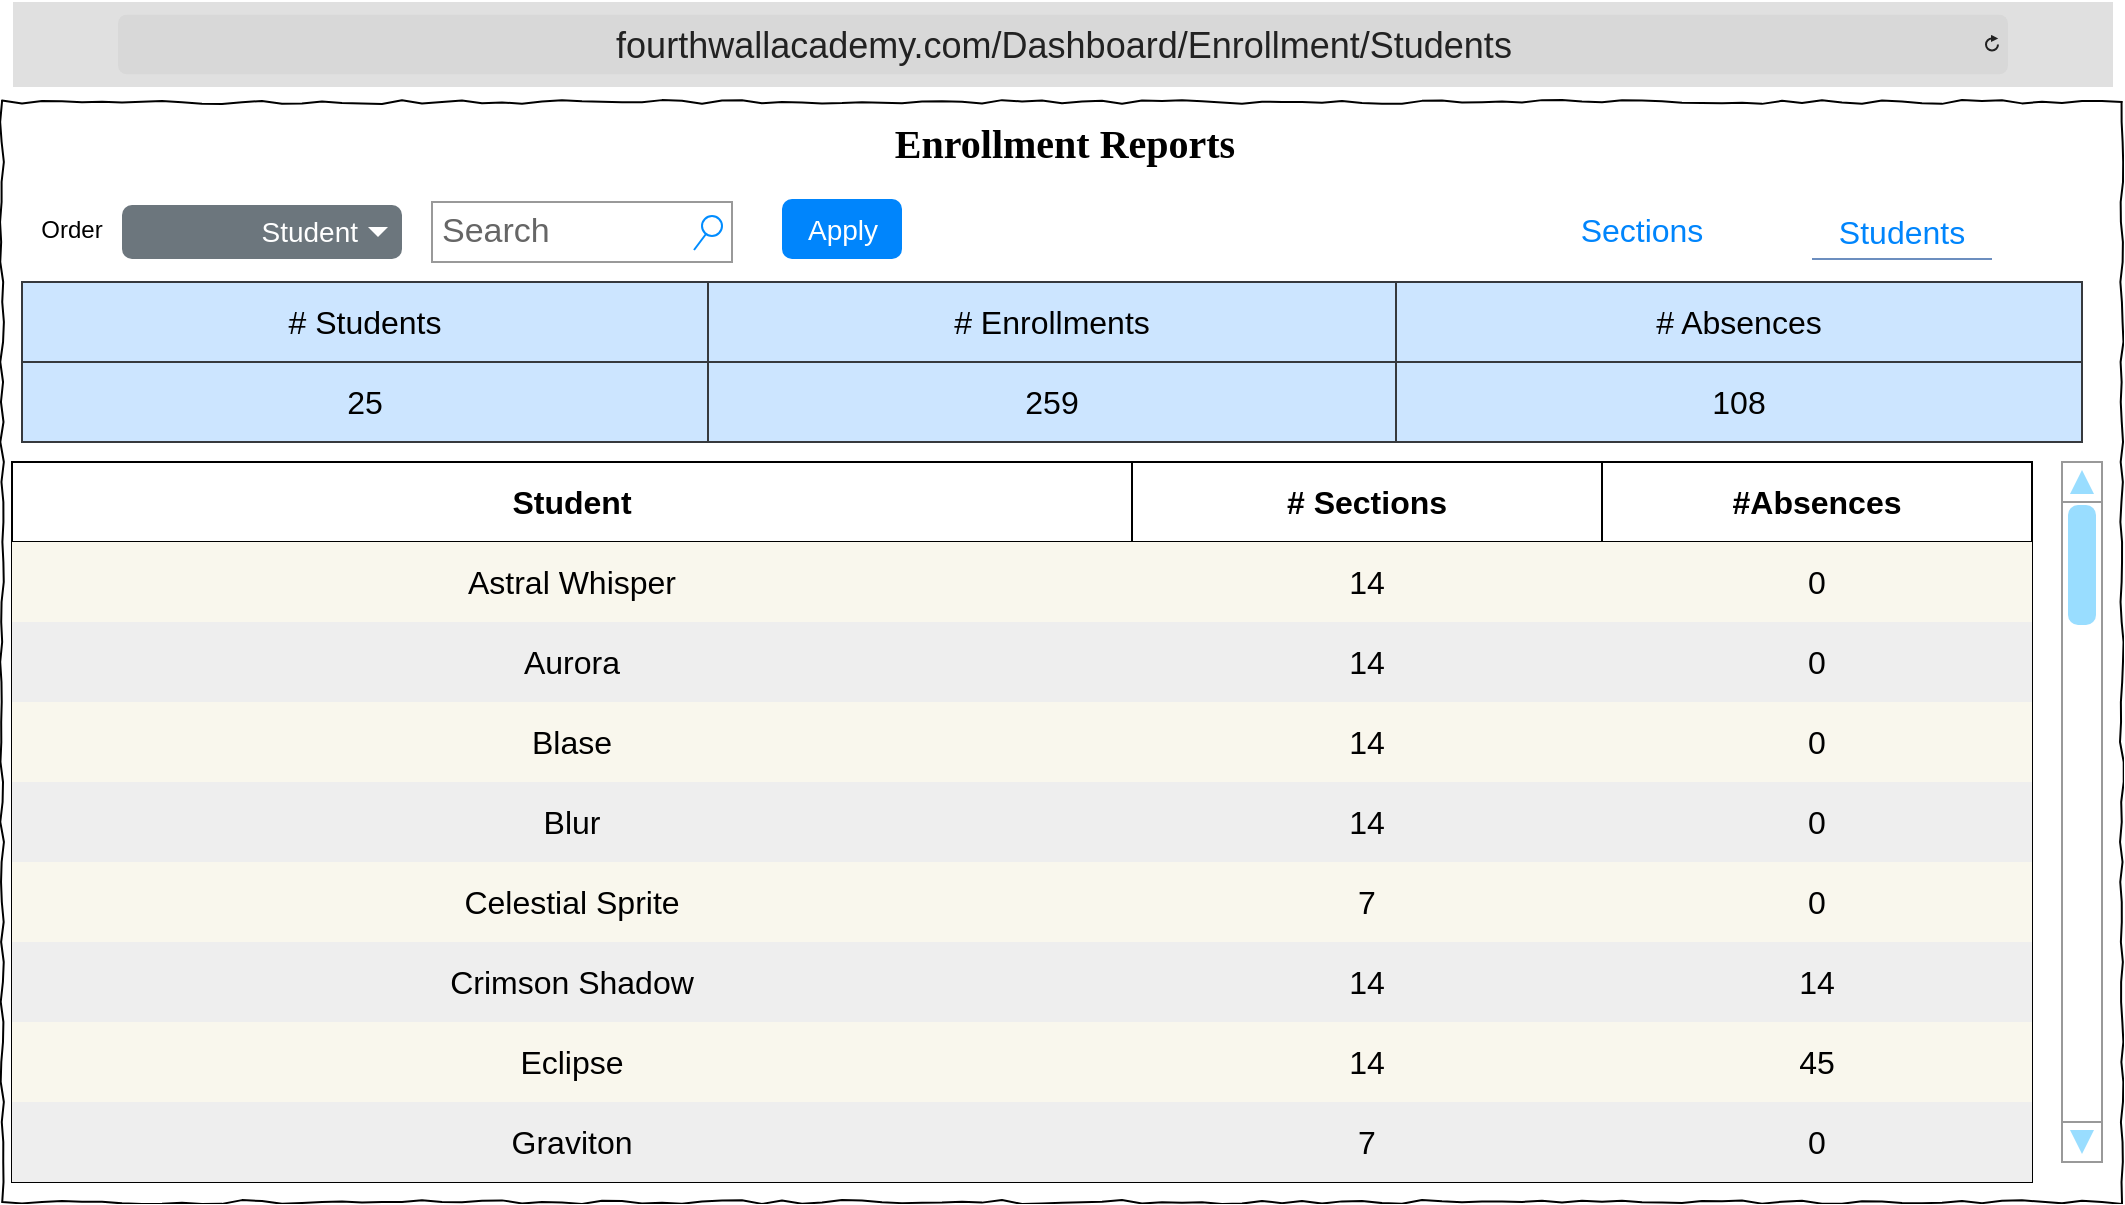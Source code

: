 <mxfile version="26.0.2">
  <diagram name="Page-1" id="03018318-947c-dd8e-b7a3-06fadd420f32">
    <mxGraphModel dx="3354" dy="1258" grid="1" gridSize="10" guides="1" tooltips="1" connect="1" arrows="1" fold="1" page="1" pageScale="1" pageWidth="1100" pageHeight="850" background="none" math="0" shadow="0">
      <root>
        <mxCell id="0" />
        <mxCell id="1" parent="0" />
        <mxCell id="677b7b8949515195-1" value="" style="whiteSpace=wrap;html=1;rounded=0;shadow=0;labelBackgroundColor=none;strokeColor=#000000;strokeWidth=1;fillColor=none;fontFamily=Verdana;fontSize=12;fontColor=#000000;align=center;comic=1;" parent="1" vertex="1">
          <mxGeometry x="20" y="70" width="1060" height="550" as="geometry" />
        </mxCell>
        <mxCell id="3aGJddo-5EH4ExrnTLLF-4" value="&lt;font face=&quot;Tahoma&quot; style=&quot;font-size: 20px;&quot;&gt;Enrollment Reports&lt;/font&gt;" style="text;strokeColor=none;fillColor=none;html=1;fontSize=24;fontStyle=1;verticalAlign=middle;align=center;" parent="1" vertex="1">
          <mxGeometry x="440.5" y="70" width="220" height="40" as="geometry" />
        </mxCell>
        <mxCell id="b_-qBEc8-tPpr0zeS2S6-1" value="&lt;font style=&quot;font-size: 18px;&quot;&gt;fourthwallacademy.com/Dashboard/Enrollment/Students&lt;/font&gt;" style="html=1;strokeWidth=1;shadow=0;dashed=0;shape=mxgraph.ios7ui.url;fillColor=#e0e0e0;strokeColor=#c0c0c0;buttonText=;strokeColor2=#222222;fontColor=#222222;fontSize=8;spacingTop=2;align=center;whiteSpace=wrap;" parent="1" vertex="1">
          <mxGeometry x="25.5" y="20" width="1050" height="42.5" as="geometry" />
        </mxCell>
        <mxCell id="ZwHE_Ob0DUc1sspuv7PX-6" value="Apply" style="html=1;shadow=0;dashed=0;shape=mxgraph.bootstrap.rrect;rSize=5;fillColor=#0085FC;strokeColor=none;align=center;spacing=15;fontSize=14;fontColor=#ffffff;sketch=0;" parent="1" vertex="1">
          <mxGeometry x="410" y="118.5" width="60" height="30" as="geometry" />
        </mxCell>
        <mxCell id="ZwHE_Ob0DUc1sspuv7PX-15" value="Order" style="text;html=1;align=center;verticalAlign=middle;whiteSpace=wrap;rounded=0;" parent="1" vertex="1">
          <mxGeometry x="25" y="118.5" width="60" height="30" as="geometry" />
        </mxCell>
        <mxCell id="ZwHE_Ob0DUc1sspuv7PX-16" value="Student" style="html=1;shadow=0;dashed=0;shape=mxgraph.bootstrap.rrect;rSize=5;strokeColor=none;strokeWidth=1;fillColor=#6C767D;fontColor=#ffffff;whiteSpace=wrap;align=right;verticalAlign=middle;fontStyle=0;fontSize=14;spacingRight=20;" parent="1" vertex="1">
          <mxGeometry x="80" y="121.5" width="140" height="27" as="geometry" />
        </mxCell>
        <mxCell id="ZwHE_Ob0DUc1sspuv7PX-17" value="" style="shape=triangle;direction=south;fillColor=#ffffff;strokeColor=none;perimeter=none;" parent="ZwHE_Ob0DUc1sspuv7PX-16" vertex="1">
          <mxGeometry x="1" y="0.5" width="10" height="5" relative="1" as="geometry">
            <mxPoint x="-17" y="-2.5" as="offset" />
          </mxGeometry>
        </mxCell>
        <mxCell id="MvRHuvZ1edDw_HGWbF9z-1" value="" style="shape=table;startSize=0;container=1;collapsible=0;childLayout=tableLayout;fontSize=16;" parent="1" vertex="1">
          <mxGeometry x="25" y="250" width="1010" height="360" as="geometry" />
        </mxCell>
        <mxCell id="MvRHuvZ1edDw_HGWbF9z-2" value="" style="shape=tableRow;horizontal=0;startSize=0;swimlaneHead=0;swimlaneBody=0;strokeColor=inherit;top=0;left=0;bottom=0;right=0;collapsible=0;dropTarget=0;fillColor=none;points=[[0,0.5],[1,0.5]];portConstraint=eastwest;fontSize=16;" parent="MvRHuvZ1edDw_HGWbF9z-1" vertex="1">
          <mxGeometry width="1010" height="40" as="geometry" />
        </mxCell>
        <mxCell id="MvRHuvZ1edDw_HGWbF9z-3" value="&lt;b&gt;Student&lt;/b&gt;" style="shape=partialRectangle;html=1;whiteSpace=wrap;connectable=0;strokeColor=inherit;overflow=hidden;fillColor=none;top=0;left=0;bottom=0;right=0;pointerEvents=1;fontSize=16;" parent="MvRHuvZ1edDw_HGWbF9z-2" vertex="1">
          <mxGeometry width="560" height="40" as="geometry">
            <mxRectangle width="560" height="40" as="alternateBounds" />
          </mxGeometry>
        </mxCell>
        <mxCell id="MvRHuvZ1edDw_HGWbF9z-5" value="&lt;b&gt;# Sections&lt;/b&gt;" style="shape=partialRectangle;html=1;whiteSpace=wrap;connectable=0;strokeColor=inherit;overflow=hidden;fillColor=none;top=0;left=0;bottom=0;right=0;pointerEvents=1;fontSize=16;" parent="MvRHuvZ1edDw_HGWbF9z-2" vertex="1">
          <mxGeometry x="560" width="235" height="40" as="geometry">
            <mxRectangle width="235" height="40" as="alternateBounds" />
          </mxGeometry>
        </mxCell>
        <mxCell id="MvRHuvZ1edDw_HGWbF9z-14" value="&lt;b&gt;#Absences&lt;/b&gt;" style="shape=partialRectangle;html=1;whiteSpace=wrap;connectable=0;strokeColor=inherit;overflow=hidden;fillColor=none;top=0;left=0;bottom=0;right=0;pointerEvents=1;fontSize=16;" parent="MvRHuvZ1edDw_HGWbF9z-2" vertex="1">
          <mxGeometry x="795" width="215" height="40" as="geometry">
            <mxRectangle width="215" height="40" as="alternateBounds" />
          </mxGeometry>
        </mxCell>
        <mxCell id="MvRHuvZ1edDw_HGWbF9z-6" value="" style="shape=tableRow;horizontal=0;startSize=0;swimlaneHead=0;swimlaneBody=0;strokeColor=inherit;top=0;left=0;bottom=0;right=0;collapsible=0;dropTarget=0;fillColor=none;points=[[0,0.5],[1,0.5]];portConstraint=eastwest;fontSize=16;" parent="MvRHuvZ1edDw_HGWbF9z-1" vertex="1">
          <mxGeometry y="40" width="1010" height="40" as="geometry" />
        </mxCell>
        <mxCell id="MvRHuvZ1edDw_HGWbF9z-7" value="Astral Whisper" style="shape=partialRectangle;html=1;whiteSpace=wrap;connectable=0;strokeColor=#36393d;overflow=hidden;fillColor=#f9f7ed;top=0;left=0;bottom=0;right=0;pointerEvents=1;fontSize=16;" parent="MvRHuvZ1edDw_HGWbF9z-6" vertex="1">
          <mxGeometry width="560" height="40" as="geometry">
            <mxRectangle width="560" height="40" as="alternateBounds" />
          </mxGeometry>
        </mxCell>
        <mxCell id="MvRHuvZ1edDw_HGWbF9z-9" value="14" style="shape=partialRectangle;html=1;whiteSpace=wrap;connectable=0;strokeColor=#36393d;overflow=hidden;fillColor=#f9f7ed;top=0;left=0;bottom=0;right=0;pointerEvents=1;fontSize=16;" parent="MvRHuvZ1edDw_HGWbF9z-6" vertex="1">
          <mxGeometry x="560" width="235" height="40" as="geometry">
            <mxRectangle width="235" height="40" as="alternateBounds" />
          </mxGeometry>
        </mxCell>
        <mxCell id="MvRHuvZ1edDw_HGWbF9z-15" value="0" style="shape=partialRectangle;html=1;whiteSpace=wrap;connectable=0;strokeColor=#36393d;overflow=hidden;fillColor=#f9f7ed;top=0;left=0;bottom=0;right=0;pointerEvents=1;fontSize=16;" parent="MvRHuvZ1edDw_HGWbF9z-6" vertex="1">
          <mxGeometry x="795" width="215" height="40" as="geometry">
            <mxRectangle width="215" height="40" as="alternateBounds" />
          </mxGeometry>
        </mxCell>
        <mxCell id="MvRHuvZ1edDw_HGWbF9z-51" style="shape=tableRow;horizontal=0;startSize=0;swimlaneHead=0;swimlaneBody=0;strokeColor=inherit;top=0;left=0;bottom=0;right=0;collapsible=0;dropTarget=0;fillColor=none;points=[[0,0.5],[1,0.5]];portConstraint=eastwest;fontSize=16;" parent="MvRHuvZ1edDw_HGWbF9z-1" vertex="1">
          <mxGeometry y="80" width="1010" height="40" as="geometry" />
        </mxCell>
        <mxCell id="MvRHuvZ1edDw_HGWbF9z-52" value="Aurora" style="shape=partialRectangle;html=1;whiteSpace=wrap;connectable=0;strokeColor=#36393d;overflow=hidden;fillColor=#eeeeee;top=0;left=0;bottom=0;right=0;pointerEvents=1;fontSize=16;" parent="MvRHuvZ1edDw_HGWbF9z-51" vertex="1">
          <mxGeometry width="560" height="40" as="geometry">
            <mxRectangle width="560" height="40" as="alternateBounds" />
          </mxGeometry>
        </mxCell>
        <mxCell id="MvRHuvZ1edDw_HGWbF9z-54" value="14" style="shape=partialRectangle;html=1;whiteSpace=wrap;connectable=0;strokeColor=#36393d;overflow=hidden;fillColor=#eeeeee;top=0;left=0;bottom=0;right=0;pointerEvents=1;fontSize=16;" parent="MvRHuvZ1edDw_HGWbF9z-51" vertex="1">
          <mxGeometry x="560" width="235" height="40" as="geometry">
            <mxRectangle width="235" height="40" as="alternateBounds" />
          </mxGeometry>
        </mxCell>
        <mxCell id="MvRHuvZ1edDw_HGWbF9z-55" value="0" style="shape=partialRectangle;html=1;whiteSpace=wrap;connectable=0;strokeColor=#36393d;overflow=hidden;fillColor=#eeeeee;top=0;left=0;bottom=0;right=0;pointerEvents=1;fontSize=16;" parent="MvRHuvZ1edDw_HGWbF9z-51" vertex="1">
          <mxGeometry x="795" width="215" height="40" as="geometry">
            <mxRectangle width="215" height="40" as="alternateBounds" />
          </mxGeometry>
        </mxCell>
        <mxCell id="MvRHuvZ1edDw_HGWbF9z-44" style="shape=tableRow;horizontal=0;startSize=0;swimlaneHead=0;swimlaneBody=0;strokeColor=inherit;top=0;left=0;bottom=0;right=0;collapsible=0;dropTarget=0;fillColor=none;points=[[0,0.5],[1,0.5]];portConstraint=eastwest;fontSize=16;" parent="MvRHuvZ1edDw_HGWbF9z-1" vertex="1">
          <mxGeometry y="120" width="1010" height="40" as="geometry" />
        </mxCell>
        <mxCell id="MvRHuvZ1edDw_HGWbF9z-45" value="Blase" style="shape=partialRectangle;html=1;whiteSpace=wrap;connectable=0;strokeColor=#36393d;overflow=hidden;fillColor=#f9f7ed;top=0;left=0;bottom=0;right=0;pointerEvents=1;fontSize=16;" parent="MvRHuvZ1edDw_HGWbF9z-44" vertex="1">
          <mxGeometry width="560" height="40" as="geometry">
            <mxRectangle width="560" height="40" as="alternateBounds" />
          </mxGeometry>
        </mxCell>
        <mxCell id="MvRHuvZ1edDw_HGWbF9z-47" value="14" style="shape=partialRectangle;html=1;whiteSpace=wrap;connectable=0;strokeColor=#36393d;overflow=hidden;fillColor=#f9f7ed;top=0;left=0;bottom=0;right=0;pointerEvents=1;fontSize=16;" parent="MvRHuvZ1edDw_HGWbF9z-44" vertex="1">
          <mxGeometry x="560" width="235" height="40" as="geometry">
            <mxRectangle width="235" height="40" as="alternateBounds" />
          </mxGeometry>
        </mxCell>
        <mxCell id="MvRHuvZ1edDw_HGWbF9z-48" value="0" style="shape=partialRectangle;html=1;whiteSpace=wrap;connectable=0;strokeColor=#36393d;overflow=hidden;fillColor=#f9f7ed;top=0;left=0;bottom=0;right=0;pointerEvents=1;fontSize=16;" parent="MvRHuvZ1edDw_HGWbF9z-44" vertex="1">
          <mxGeometry x="795" width="215" height="40" as="geometry">
            <mxRectangle width="215" height="40" as="alternateBounds" />
          </mxGeometry>
        </mxCell>
        <mxCell id="MvRHuvZ1edDw_HGWbF9z-37" style="shape=tableRow;horizontal=0;startSize=0;swimlaneHead=0;swimlaneBody=0;strokeColor=inherit;top=0;left=0;bottom=0;right=0;collapsible=0;dropTarget=0;fillColor=none;points=[[0,0.5],[1,0.5]];portConstraint=eastwest;fontSize=16;" parent="MvRHuvZ1edDw_HGWbF9z-1" vertex="1">
          <mxGeometry y="160" width="1010" height="40" as="geometry" />
        </mxCell>
        <mxCell id="MvRHuvZ1edDw_HGWbF9z-38" value="Blur" style="shape=partialRectangle;html=1;whiteSpace=wrap;connectable=0;strokeColor=#36393d;overflow=hidden;fillColor=#eeeeee;top=0;left=0;bottom=0;right=0;pointerEvents=1;fontSize=16;" parent="MvRHuvZ1edDw_HGWbF9z-37" vertex="1">
          <mxGeometry width="560" height="40" as="geometry">
            <mxRectangle width="560" height="40" as="alternateBounds" />
          </mxGeometry>
        </mxCell>
        <mxCell id="MvRHuvZ1edDw_HGWbF9z-40" value="14" style="shape=partialRectangle;html=1;whiteSpace=wrap;connectable=0;strokeColor=#36393d;overflow=hidden;fillColor=#eeeeee;top=0;left=0;bottom=0;right=0;pointerEvents=1;fontSize=16;" parent="MvRHuvZ1edDw_HGWbF9z-37" vertex="1">
          <mxGeometry x="560" width="235" height="40" as="geometry">
            <mxRectangle width="235" height="40" as="alternateBounds" />
          </mxGeometry>
        </mxCell>
        <mxCell id="MvRHuvZ1edDw_HGWbF9z-41" value="0" style="shape=partialRectangle;html=1;whiteSpace=wrap;connectable=0;strokeColor=#36393d;overflow=hidden;fillColor=#eeeeee;top=0;left=0;bottom=0;right=0;pointerEvents=1;fontSize=16;" parent="MvRHuvZ1edDw_HGWbF9z-37" vertex="1">
          <mxGeometry x="795" width="215" height="40" as="geometry">
            <mxRectangle width="215" height="40" as="alternateBounds" />
          </mxGeometry>
        </mxCell>
        <mxCell id="MvRHuvZ1edDw_HGWbF9z-30" style="shape=tableRow;horizontal=0;startSize=0;swimlaneHead=0;swimlaneBody=0;strokeColor=inherit;top=0;left=0;bottom=0;right=0;collapsible=0;dropTarget=0;fillColor=none;points=[[0,0.5],[1,0.5]];portConstraint=eastwest;fontSize=16;" parent="MvRHuvZ1edDw_HGWbF9z-1" vertex="1">
          <mxGeometry y="200" width="1010" height="40" as="geometry" />
        </mxCell>
        <mxCell id="MvRHuvZ1edDw_HGWbF9z-31" value="Celestial Sprite" style="shape=partialRectangle;html=1;whiteSpace=wrap;connectable=0;strokeColor=#36393d;overflow=hidden;fillColor=#f9f7ed;top=0;left=0;bottom=0;right=0;pointerEvents=1;fontSize=16;" parent="MvRHuvZ1edDw_HGWbF9z-30" vertex="1">
          <mxGeometry width="560" height="40" as="geometry">
            <mxRectangle width="560" height="40" as="alternateBounds" />
          </mxGeometry>
        </mxCell>
        <mxCell id="MvRHuvZ1edDw_HGWbF9z-33" value="7" style="shape=partialRectangle;html=1;whiteSpace=wrap;connectable=0;strokeColor=#36393d;overflow=hidden;fillColor=#f9f7ed;top=0;left=0;bottom=0;right=0;pointerEvents=1;fontSize=16;" parent="MvRHuvZ1edDw_HGWbF9z-30" vertex="1">
          <mxGeometry x="560" width="235" height="40" as="geometry">
            <mxRectangle width="235" height="40" as="alternateBounds" />
          </mxGeometry>
        </mxCell>
        <mxCell id="MvRHuvZ1edDw_HGWbF9z-34" value="0" style="shape=partialRectangle;html=1;whiteSpace=wrap;connectable=0;strokeColor=#36393d;overflow=hidden;fillColor=#f9f7ed;top=0;left=0;bottom=0;right=0;pointerEvents=1;fontSize=16;" parent="MvRHuvZ1edDw_HGWbF9z-30" vertex="1">
          <mxGeometry x="795" width="215" height="40" as="geometry">
            <mxRectangle width="215" height="40" as="alternateBounds" />
          </mxGeometry>
        </mxCell>
        <mxCell id="MvRHuvZ1edDw_HGWbF9z-23" style="shape=tableRow;horizontal=0;startSize=0;swimlaneHead=0;swimlaneBody=0;strokeColor=inherit;top=0;left=0;bottom=0;right=0;collapsible=0;dropTarget=0;fillColor=none;points=[[0,0.5],[1,0.5]];portConstraint=eastwest;fontSize=16;" parent="MvRHuvZ1edDw_HGWbF9z-1" vertex="1">
          <mxGeometry y="240" width="1010" height="40" as="geometry" />
        </mxCell>
        <mxCell id="MvRHuvZ1edDw_HGWbF9z-24" value="Crimson Shadow" style="shape=partialRectangle;html=1;whiteSpace=wrap;connectable=0;strokeColor=#36393d;overflow=hidden;fillColor=#eeeeee;top=0;left=0;bottom=0;right=0;pointerEvents=1;fontSize=16;" parent="MvRHuvZ1edDw_HGWbF9z-23" vertex="1">
          <mxGeometry width="560" height="40" as="geometry">
            <mxRectangle width="560" height="40" as="alternateBounds" />
          </mxGeometry>
        </mxCell>
        <mxCell id="MvRHuvZ1edDw_HGWbF9z-26" value="14" style="shape=partialRectangle;html=1;whiteSpace=wrap;connectable=0;strokeColor=#36393d;overflow=hidden;fillColor=#eeeeee;top=0;left=0;bottom=0;right=0;pointerEvents=1;fontSize=16;" parent="MvRHuvZ1edDw_HGWbF9z-23" vertex="1">
          <mxGeometry x="560" width="235" height="40" as="geometry">
            <mxRectangle width="235" height="40" as="alternateBounds" />
          </mxGeometry>
        </mxCell>
        <mxCell id="MvRHuvZ1edDw_HGWbF9z-27" value="14" style="shape=partialRectangle;html=1;whiteSpace=wrap;connectable=0;strokeColor=#36393d;overflow=hidden;fillColor=#eeeeee;top=0;left=0;bottom=0;right=0;pointerEvents=1;fontSize=16;" parent="MvRHuvZ1edDw_HGWbF9z-23" vertex="1">
          <mxGeometry x="795" width="215" height="40" as="geometry">
            <mxRectangle width="215" height="40" as="alternateBounds" />
          </mxGeometry>
        </mxCell>
        <mxCell id="MvRHuvZ1edDw_HGWbF9z-10" value="" style="shape=tableRow;horizontal=0;startSize=0;swimlaneHead=0;swimlaneBody=0;strokeColor=inherit;top=0;left=0;bottom=0;right=0;collapsible=0;dropTarget=0;fillColor=none;points=[[0,0.5],[1,0.5]];portConstraint=eastwest;fontSize=16;" parent="MvRHuvZ1edDw_HGWbF9z-1" vertex="1">
          <mxGeometry y="280" width="1010" height="40" as="geometry" />
        </mxCell>
        <mxCell id="MvRHuvZ1edDw_HGWbF9z-11" value="Eclipse" style="shape=partialRectangle;html=1;whiteSpace=wrap;connectable=0;strokeColor=#36393d;overflow=hidden;fillColor=#f9f7ed;top=0;left=0;bottom=0;right=0;pointerEvents=1;fontSize=16;" parent="MvRHuvZ1edDw_HGWbF9z-10" vertex="1">
          <mxGeometry width="560" height="40" as="geometry">
            <mxRectangle width="560" height="40" as="alternateBounds" />
          </mxGeometry>
        </mxCell>
        <mxCell id="MvRHuvZ1edDw_HGWbF9z-13" value="14" style="shape=partialRectangle;html=1;whiteSpace=wrap;connectable=0;strokeColor=#36393d;overflow=hidden;fillColor=#f9f7ed;top=0;left=0;bottom=0;right=0;pointerEvents=1;fontSize=16;" parent="MvRHuvZ1edDw_HGWbF9z-10" vertex="1">
          <mxGeometry x="560" width="235" height="40" as="geometry">
            <mxRectangle width="235" height="40" as="alternateBounds" />
          </mxGeometry>
        </mxCell>
        <mxCell id="MvRHuvZ1edDw_HGWbF9z-16" value="45" style="shape=partialRectangle;html=1;whiteSpace=wrap;connectable=0;strokeColor=#36393d;overflow=hidden;fillColor=#f9f7ed;top=0;left=0;bottom=0;right=0;pointerEvents=1;fontSize=16;" parent="MvRHuvZ1edDw_HGWbF9z-10" vertex="1">
          <mxGeometry x="795" width="215" height="40" as="geometry">
            <mxRectangle width="215" height="40" as="alternateBounds" />
          </mxGeometry>
        </mxCell>
        <mxCell id="MvRHuvZ1edDw_HGWbF9z-60" style="shape=tableRow;horizontal=0;startSize=0;swimlaneHead=0;swimlaneBody=0;strokeColor=inherit;top=0;left=0;bottom=0;right=0;collapsible=0;dropTarget=0;fillColor=none;points=[[0,0.5],[1,0.5]];portConstraint=eastwest;fontSize=16;" parent="MvRHuvZ1edDw_HGWbF9z-1" vertex="1">
          <mxGeometry y="320" width="1010" height="40" as="geometry" />
        </mxCell>
        <mxCell id="MvRHuvZ1edDw_HGWbF9z-61" value="Graviton" style="shape=partialRectangle;html=1;whiteSpace=wrap;connectable=0;strokeColor=#36393d;overflow=hidden;fillColor=#eeeeee;top=0;left=0;bottom=0;right=0;pointerEvents=1;fontSize=16;" parent="MvRHuvZ1edDw_HGWbF9z-60" vertex="1">
          <mxGeometry width="560" height="40" as="geometry">
            <mxRectangle width="560" height="40" as="alternateBounds" />
          </mxGeometry>
        </mxCell>
        <mxCell id="MvRHuvZ1edDw_HGWbF9z-63" value="7" style="shape=partialRectangle;html=1;whiteSpace=wrap;connectable=0;strokeColor=#36393d;overflow=hidden;fillColor=#eeeeee;top=0;left=0;bottom=0;right=0;pointerEvents=1;fontSize=16;" parent="MvRHuvZ1edDw_HGWbF9z-60" vertex="1">
          <mxGeometry x="560" width="235" height="40" as="geometry">
            <mxRectangle width="235" height="40" as="alternateBounds" />
          </mxGeometry>
        </mxCell>
        <mxCell id="MvRHuvZ1edDw_HGWbF9z-64" value="0" style="shape=partialRectangle;html=1;whiteSpace=wrap;connectable=0;strokeColor=#36393d;overflow=hidden;fillColor=#eeeeee;top=0;left=0;bottom=0;right=0;pointerEvents=1;fontSize=16;" parent="MvRHuvZ1edDw_HGWbF9z-60" vertex="1">
          <mxGeometry x="795" width="215" height="40" as="geometry">
            <mxRectangle width="215" height="40" as="alternateBounds" />
          </mxGeometry>
        </mxCell>
        <mxCell id="MvRHuvZ1edDw_HGWbF9z-59" value="" style="verticalLabelPosition=bottom;shadow=0;dashed=0;align=center;html=1;verticalAlign=top;strokeWidth=1;shape=mxgraph.mockup.navigation.scrollBar;strokeColor=#999999;barPos=99.394;fillColor2=#99ddff;strokeColor2=none;direction=north;" parent="1" vertex="1">
          <mxGeometry x="1050" y="250" width="20" height="350" as="geometry" />
        </mxCell>
        <mxCell id="DG9_N7Wq513RqgrVGhmh-1" value="Sections" style="html=1;shadow=0;dashed=0;shape=mxgraph.bootstrap.rrect;rSize=5;strokeColor=none;strokeWidth=1;fillColor=none;fontColor=#0085FC;whiteSpace=wrap;align=center;verticalAlign=middle;spacingLeft=0;fontStyle=0;fontSize=16;spacing=5;" parent="1" vertex="1">
          <mxGeometry x="800" y="113.5" width="80" height="40" as="geometry" />
        </mxCell>
        <mxCell id="DG9_N7Wq513RqgrVGhmh-2" value="Students" style="html=1;shadow=0;dashed=0;shape=mxgraph.bootstrap.rrect;rSize=5;strokeColor=none;strokeWidth=1;fillColor=none;fontColor=#0085FC;whiteSpace=wrap;align=center;verticalAlign=middle;spacingLeft=0;fontStyle=0;fontSize=16;spacing=5;" parent="1" vertex="1">
          <mxGeometry x="930" y="115" width="80" height="40" as="geometry" />
        </mxCell>
        <mxCell id="DG9_N7Wq513RqgrVGhmh-3" value="" style="endArrow=none;html=1;rounded=0;fillColor=#dae8fc;strokeColor=#6c8ebf;gradientColor=#7ea6e0;" parent="1" edge="1">
          <mxGeometry width="50" height="50" relative="1" as="geometry">
            <mxPoint x="925" y="148.5" as="sourcePoint" />
            <mxPoint x="1015" y="148.5" as="targetPoint" />
          </mxGeometry>
        </mxCell>
        <mxCell id="DG9_N7Wq513RqgrVGhmh-11" value="Search" style="strokeWidth=1;shadow=0;dashed=0;align=center;html=1;shape=mxgraph.mockup.forms.searchBox;strokeColor=#999999;mainText=;strokeColor2=#008cff;fontColor=#666666;fontSize=17;align=left;spacingLeft=3;whiteSpace=wrap;" parent="1" vertex="1">
          <mxGeometry x="235" y="120" width="150" height="30" as="geometry" />
        </mxCell>
        <mxCell id="pWxOx5E1iVjRury2A52z-1" value="" style="shape=table;startSize=0;container=1;collapsible=0;childLayout=tableLayout;fontSize=16;fillColor=#cce5ff;strokeColor=#36393d;" parent="1" vertex="1">
          <mxGeometry x="30" y="160" width="1030" height="80" as="geometry" />
        </mxCell>
        <mxCell id="pWxOx5E1iVjRury2A52z-2" value="" style="shape=tableRow;horizontal=0;startSize=0;swimlaneHead=0;swimlaneBody=0;strokeColor=inherit;top=0;left=0;bottom=0;right=0;collapsible=0;dropTarget=0;fillColor=none;points=[[0,0.5],[1,0.5]];portConstraint=eastwest;fontSize=16;" parent="pWxOx5E1iVjRury2A52z-1" vertex="1">
          <mxGeometry width="1030" height="40" as="geometry" />
        </mxCell>
        <mxCell id="pWxOx5E1iVjRury2A52z-3" value="# Students" style="shape=partialRectangle;html=1;whiteSpace=wrap;connectable=0;strokeColor=inherit;overflow=hidden;fillColor=none;top=0;left=0;bottom=0;right=0;pointerEvents=1;fontSize=16;" parent="pWxOx5E1iVjRury2A52z-2" vertex="1">
          <mxGeometry width="343" height="40" as="geometry">
            <mxRectangle width="343" height="40" as="alternateBounds" />
          </mxGeometry>
        </mxCell>
        <mxCell id="pWxOx5E1iVjRury2A52z-4" value="# Enrollments" style="shape=partialRectangle;html=1;whiteSpace=wrap;connectable=0;strokeColor=inherit;overflow=hidden;fillColor=none;top=0;left=0;bottom=0;right=0;pointerEvents=1;fontSize=16;" parent="pWxOx5E1iVjRury2A52z-2" vertex="1">
          <mxGeometry x="343" width="344" height="40" as="geometry">
            <mxRectangle width="344" height="40" as="alternateBounds" />
          </mxGeometry>
        </mxCell>
        <mxCell id="pWxOx5E1iVjRury2A52z-14" value="# Absences" style="shape=partialRectangle;html=1;whiteSpace=wrap;connectable=0;strokeColor=inherit;overflow=hidden;fillColor=none;top=0;left=0;bottom=0;right=0;pointerEvents=1;fontSize=16;" parent="pWxOx5E1iVjRury2A52z-2" vertex="1">
          <mxGeometry x="687" width="343" height="40" as="geometry">
            <mxRectangle width="343" height="40" as="alternateBounds" />
          </mxGeometry>
        </mxCell>
        <mxCell id="pWxOx5E1iVjRury2A52z-6" value="" style="shape=tableRow;horizontal=0;startSize=0;swimlaneHead=0;swimlaneBody=0;strokeColor=inherit;top=0;left=0;bottom=0;right=0;collapsible=0;dropTarget=0;fillColor=none;points=[[0,0.5],[1,0.5]];portConstraint=eastwest;fontSize=16;" parent="pWxOx5E1iVjRury2A52z-1" vertex="1">
          <mxGeometry y="40" width="1030" height="40" as="geometry" />
        </mxCell>
        <mxCell id="pWxOx5E1iVjRury2A52z-7" value="25" style="shape=partialRectangle;html=1;whiteSpace=wrap;connectable=0;strokeColor=inherit;overflow=hidden;fillColor=none;top=0;left=0;bottom=0;right=0;pointerEvents=1;fontSize=16;" parent="pWxOx5E1iVjRury2A52z-6" vertex="1">
          <mxGeometry width="343" height="40" as="geometry">
            <mxRectangle width="343" height="40" as="alternateBounds" />
          </mxGeometry>
        </mxCell>
        <mxCell id="pWxOx5E1iVjRury2A52z-8" value="259" style="shape=partialRectangle;html=1;whiteSpace=wrap;connectable=0;strokeColor=inherit;overflow=hidden;fillColor=none;top=0;left=0;bottom=0;right=0;pointerEvents=1;fontSize=16;" parent="pWxOx5E1iVjRury2A52z-6" vertex="1">
          <mxGeometry x="343" width="344" height="40" as="geometry">
            <mxRectangle width="344" height="40" as="alternateBounds" />
          </mxGeometry>
        </mxCell>
        <mxCell id="pWxOx5E1iVjRury2A52z-15" value="108" style="shape=partialRectangle;html=1;whiteSpace=wrap;connectable=0;strokeColor=inherit;overflow=hidden;fillColor=none;top=0;left=0;bottom=0;right=0;pointerEvents=1;fontSize=16;" parent="pWxOx5E1iVjRury2A52z-6" vertex="1">
          <mxGeometry x="687" width="343" height="40" as="geometry">
            <mxRectangle width="343" height="40" as="alternateBounds" />
          </mxGeometry>
        </mxCell>
      </root>
    </mxGraphModel>
  </diagram>
</mxfile>
